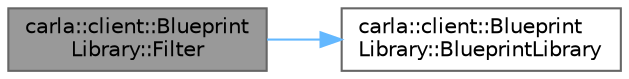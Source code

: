 digraph "carla::client::BlueprintLibrary::Filter"
{
 // INTERACTIVE_SVG=YES
 // LATEX_PDF_SIZE
  bgcolor="transparent";
  edge [fontname=Helvetica,fontsize=10,labelfontname=Helvetica,labelfontsize=10];
  node [fontname=Helvetica,fontsize=10,shape=box,height=0.2,width=0.4];
  rankdir="LR";
  Node1 [id="Node000001",label="carla::client::Blueprint\lLibrary::Filter",height=0.2,width=0.4,color="gray40", fillcolor="grey60", style="filled", fontcolor="black",tooltip="Filters a list of ActorBlueprint with id or tags matching wildcard_pattern."];
  Node1 -> Node2 [id="edge1_Node000001_Node000002",color="steelblue1",style="solid",tooltip=" "];
  Node2 [id="Node000002",label="carla::client::Blueprint\lLibrary::BlueprintLibrary",height=0.2,width=0.4,color="grey40", fillcolor="white", style="filled",URL="$df/dcc/classcarla_1_1client_1_1BlueprintLibrary.html#ac3894c52596dcc8bd570c401b8dd6503",tooltip=" "];
}
